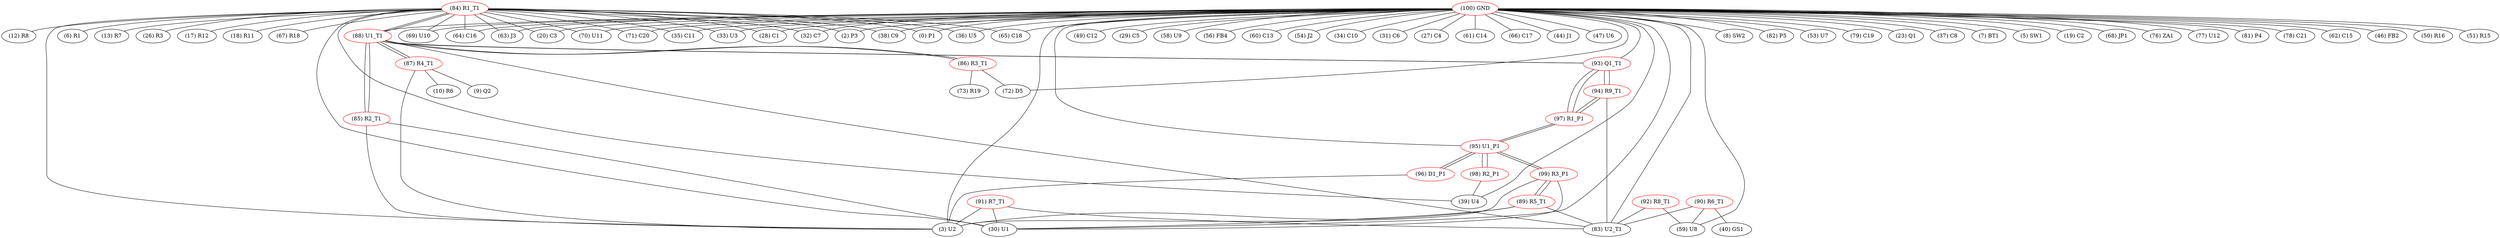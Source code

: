 graph {
	84 [label="(84) R1_T1" color=red]
	26 [label="(26) R3"]
	65 [label="(65) C18"]
	69 [label="(69) U10"]
	64 [label="(64) C16"]
	63 [label="(63) J3"]
	17 [label="(17) R12"]
	18 [label="(18) R11"]
	20 [label="(20) C3"]
	67 [label="(67) R18"]
	70 [label="(70) U11"]
	71 [label="(71) C20"]
	35 [label="(35) C11"]
	3 [label="(3) U2"]
	33 [label="(33) U3"]
	12 [label="(12) R8"]
	28 [label="(28) C1"]
	30 [label="(30) U1"]
	32 [label="(32) C7"]
	2 [label="(2) P3"]
	39 [label="(39) U4"]
	6 [label="(6) R1"]
	38 [label="(38) C9"]
	13 [label="(13) R7"]
	0 [label="(0) P1"]
	36 [label="(36) U5"]
	88 [label="(88) U1_T1"]
	85 [label="(85) R2_T1" color=red]
	3 [label="(3) U2"]
	30 [label="(30) U1"]
	88 [label="(88) U1_T1"]
	86 [label="(86) R3_T1" color=red]
	73 [label="(73) R19"]
	72 [label="(72) D5"]
	88 [label="(88) U1_T1"]
	87 [label="(87) R4_T1" color=red]
	3 [label="(3) U2"]
	9 [label="(9) Q2"]
	10 [label="(10) R6"]
	88 [label="(88) U1_T1"]
	88 [label="(88) U1_T1" color=red]
	83 [label="(83) U2_T1"]
	86 [label="(86) R3_T1"]
	85 [label="(85) R2_T1"]
	84 [label="(84) R1_T1"]
	93 [label="(93) Q1_T1"]
	87 [label="(87) R4_T1"]
	89 [label="(89) R5_T1" color=red]
	30 [label="(30) U1"]
	3 [label="(3) U2"]
	99 [label="(99) R3_P1"]
	83 [label="(83) U2_T1"]
	90 [label="(90) R6_T1" color=red]
	59 [label="(59) U8"]
	40 [label="(40) GS1"]
	83 [label="(83) U2_T1"]
	91 [label="(91) R7_T1" color=red]
	30 [label="(30) U1"]
	3 [label="(3) U2"]
	83 [label="(83) U2_T1"]
	92 [label="(92) R8_T1" color=red]
	59 [label="(59) U8"]
	83 [label="(83) U2_T1"]
	93 [label="(93) Q1_T1" color=red]
	88 [label="(88) U1_T1"]
	97 [label="(97) R1_P1"]
	94 [label="(94) R9_T1"]
	94 [label="(94) R9_T1" color=red]
	83 [label="(83) U2_T1"]
	97 [label="(97) R1_P1"]
	93 [label="(93) Q1_T1"]
	95 [label="(95) U1_P1" color=red]
	96 [label="(96) D1_P1"]
	98 [label="(98) R2_P1"]
	99 [label="(99) R3_P1"]
	97 [label="(97) R1_P1"]
	96 [label="(96) D1_P1" color=red]
	3 [label="(3) U2"]
	95 [label="(95) U1_P1"]
	97 [label="(97) R1_P1" color=red]
	94 [label="(94) R9_T1"]
	93 [label="(93) Q1_T1"]
	95 [label="(95) U1_P1"]
	98 [label="(98) R2_P1" color=red]
	39 [label="(39) U4"]
	95 [label="(95) U1_P1"]
	99 [label="(99) R3_P1" color=red]
	30 [label="(30) U1"]
	3 [label="(3) U2"]
	89 [label="(89) R5_T1"]
	95 [label="(95) U1_P1"]
	100 [label="(100) GND" color=red]
	63 [label="(63) J3"]
	8 [label="(8) SW2"]
	0 [label="(0) P1"]
	82 [label="(82) P5"]
	65 [label="(65) C18"]
	53 [label="(53) U7"]
	39 [label="(39) U4"]
	79 [label="(79) C19"]
	23 [label="(23) Q1"]
	37 [label="(37) C8"]
	38 [label="(38) C9"]
	69 [label="(69) U10"]
	36 [label="(36) U5"]
	2 [label="(2) P3"]
	3 [label="(3) U2"]
	20 [label="(20) C3"]
	7 [label="(7) BT1"]
	72 [label="(72) D5"]
	71 [label="(71) C20"]
	5 [label="(5) SW1"]
	19 [label="(19) C2"]
	68 [label="(68) JP1"]
	76 [label="(76) ZA1"]
	77 [label="(77) U12"]
	81 [label="(81) P4"]
	78 [label="(78) C21"]
	70 [label="(70) U11"]
	59 [label="(59) U8"]
	62 [label="(62) C15"]
	46 [label="(46) FB2"]
	50 [label="(50) R16"]
	51 [label="(51) R15"]
	33 [label="(33) U3"]
	35 [label="(35) C11"]
	49 [label="(49) C12"]
	29 [label="(29) C5"]
	58 [label="(58) U9"]
	56 [label="(56) FB4"]
	60 [label="(60) C13"]
	54 [label="(54) J2"]
	34 [label="(34) C10"]
	32 [label="(32) C7"]
	31 [label="(31) C6"]
	64 [label="(64) C16"]
	30 [label="(30) U1"]
	28 [label="(28) C1"]
	27 [label="(27) C4"]
	61 [label="(61) C14"]
	66 [label="(66) C17"]
	44 [label="(44) J1"]
	47 [label="(47) U6"]
	88 [label="(88) U1_T1"]
	83 [label="(83) U2_T1"]
	93 [label="(93) Q1_T1"]
	95 [label="(95) U1_P1"]
	84 -- 26
	84 -- 65
	84 -- 69
	84 -- 64
	84 -- 63
	84 -- 17
	84 -- 18
	84 -- 20
	84 -- 67
	84 -- 70
	84 -- 71
	84 -- 35
	84 -- 3
	84 -- 33
	84 -- 12
	84 -- 28
	84 -- 30
	84 -- 32
	84 -- 2
	84 -- 39
	84 -- 6
	84 -- 38
	84 -- 13
	84 -- 0
	84 -- 36
	84 -- 88
	85 -- 3
	85 -- 30
	85 -- 88
	86 -- 73
	86 -- 72
	86 -- 88
	87 -- 3
	87 -- 9
	87 -- 10
	87 -- 88
	88 -- 83
	88 -- 86
	88 -- 85
	88 -- 84
	88 -- 93
	88 -- 87
	89 -- 30
	89 -- 3
	89 -- 99
	89 -- 83
	90 -- 59
	90 -- 40
	90 -- 83
	91 -- 30
	91 -- 3
	91 -- 83
	92 -- 59
	92 -- 83
	93 -- 88
	93 -- 97
	93 -- 94
	94 -- 83
	94 -- 97
	94 -- 93
	95 -- 96
	95 -- 98
	95 -- 99
	95 -- 97
	96 -- 3
	96 -- 95
	97 -- 94
	97 -- 93
	97 -- 95
	98 -- 39
	98 -- 95
	99 -- 30
	99 -- 3
	99 -- 89
	99 -- 95
	100 -- 63
	100 -- 8
	100 -- 0
	100 -- 82
	100 -- 65
	100 -- 53
	100 -- 39
	100 -- 79
	100 -- 23
	100 -- 37
	100 -- 38
	100 -- 69
	100 -- 36
	100 -- 2
	100 -- 3
	100 -- 20
	100 -- 7
	100 -- 72
	100 -- 71
	100 -- 5
	100 -- 19
	100 -- 68
	100 -- 76
	100 -- 77
	100 -- 81
	100 -- 78
	100 -- 70
	100 -- 59
	100 -- 62
	100 -- 46
	100 -- 50
	100 -- 51
	100 -- 33
	100 -- 35
	100 -- 49
	100 -- 29
	100 -- 58
	100 -- 56
	100 -- 60
	100 -- 54
	100 -- 34
	100 -- 32
	100 -- 31
	100 -- 64
	100 -- 30
	100 -- 28
	100 -- 27
	100 -- 61
	100 -- 66
	100 -- 44
	100 -- 47
	100 -- 88
	100 -- 83
	100 -- 93
	100 -- 95
}